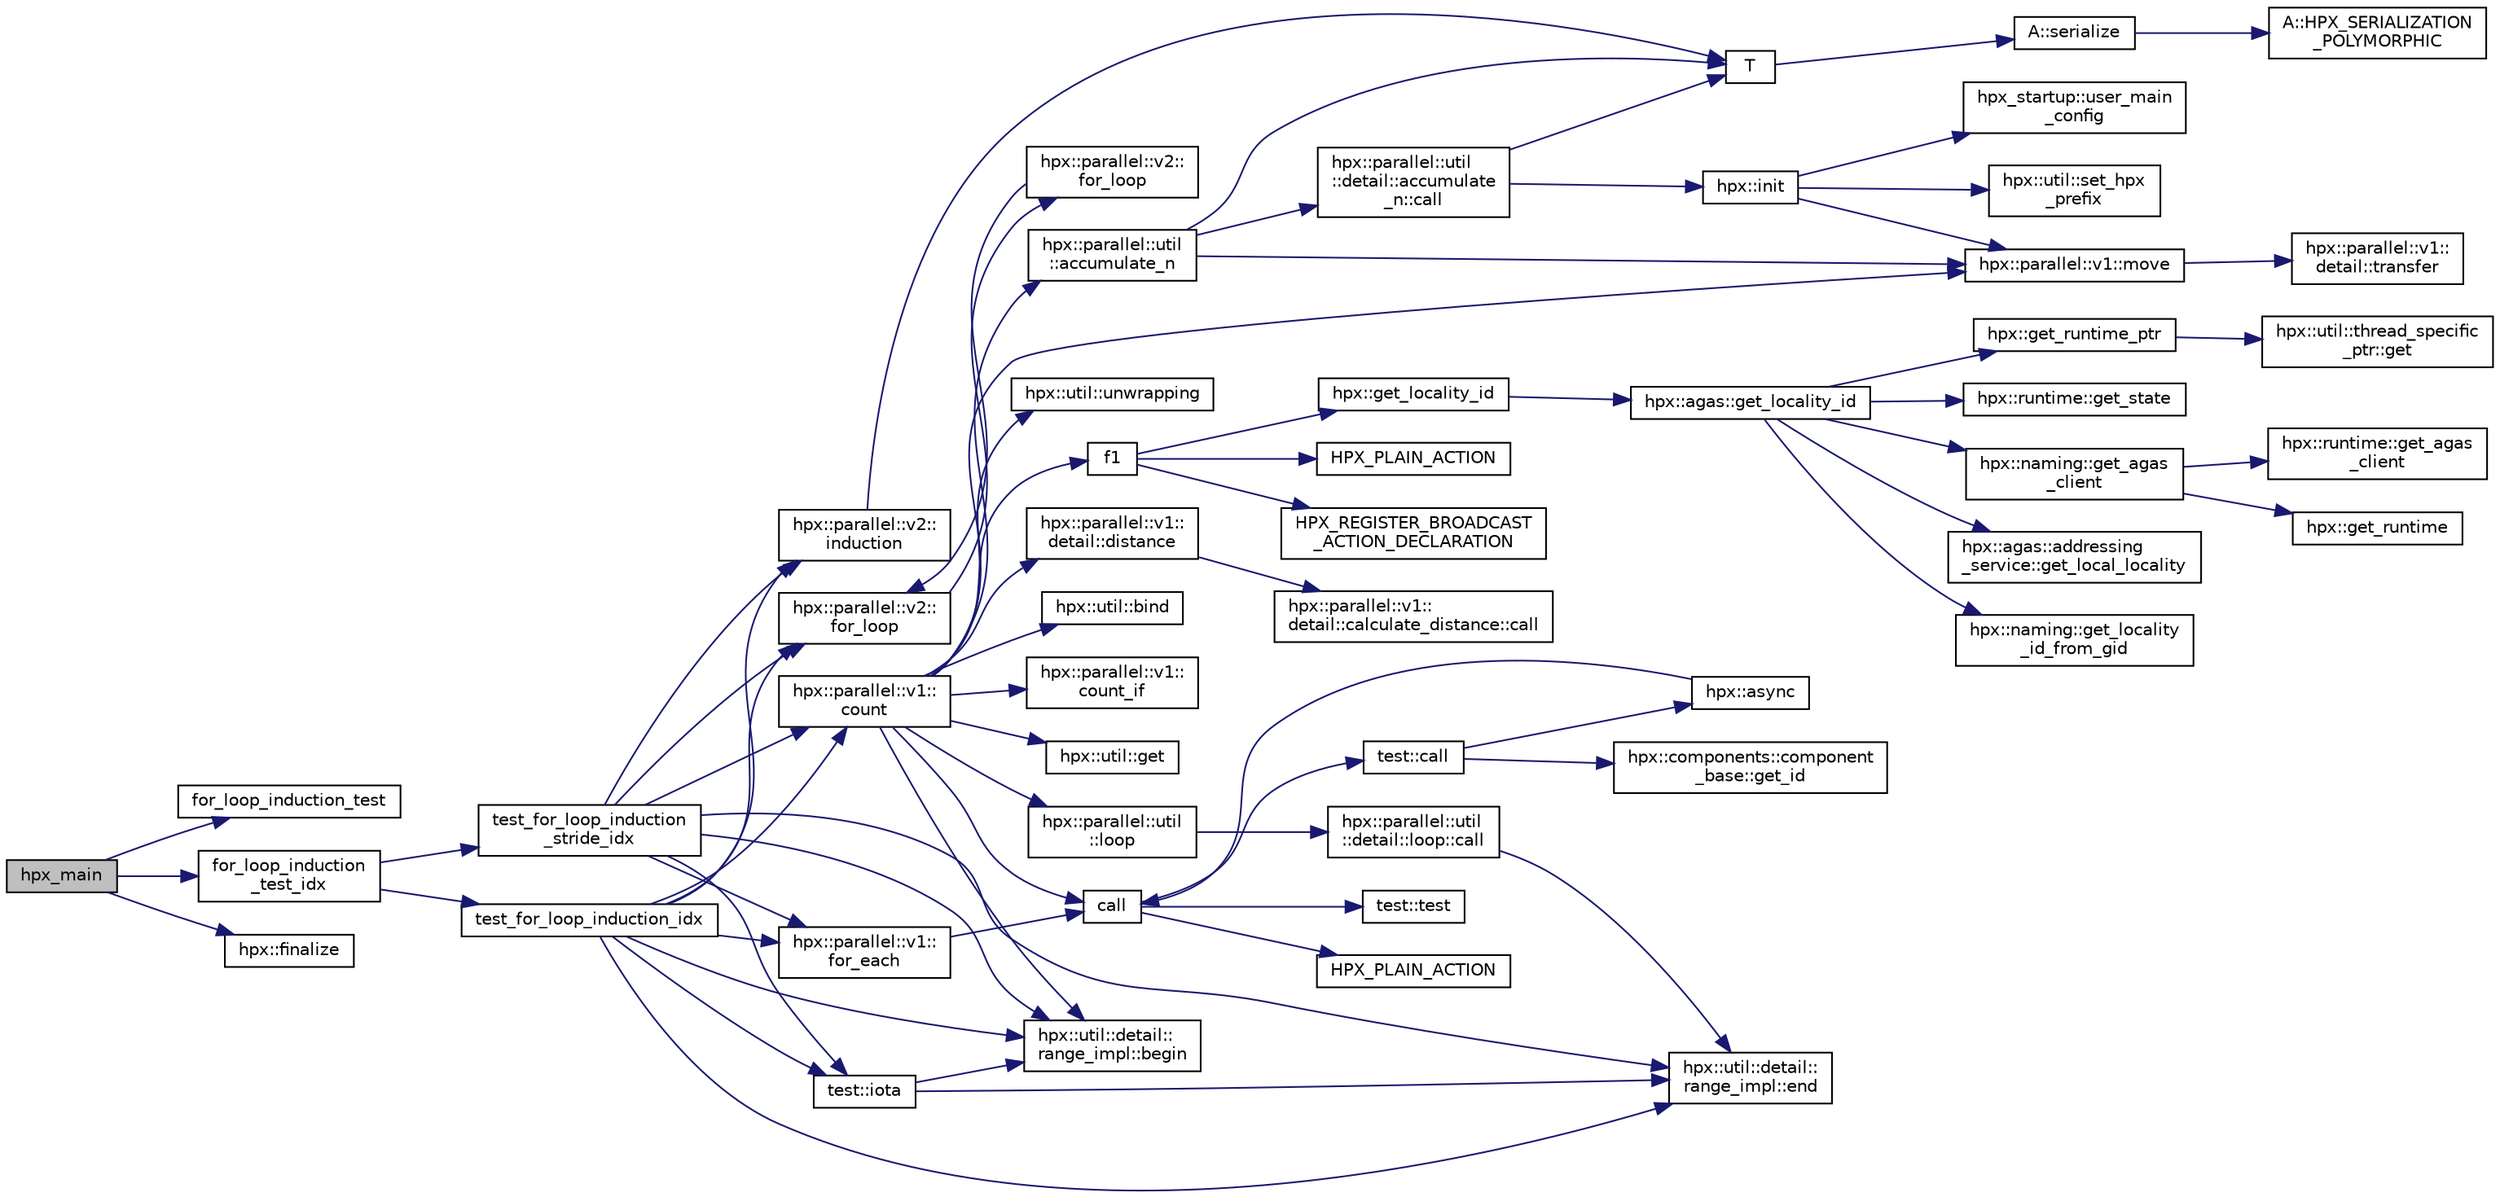 digraph "hpx_main"
{
  edge [fontname="Helvetica",fontsize="10",labelfontname="Helvetica",labelfontsize="10"];
  node [fontname="Helvetica",fontsize="10",shape=record];
  rankdir="LR";
  Node53 [label="hpx_main",height=0.2,width=0.4,color="black", fillcolor="grey75", style="filled", fontcolor="black"];
  Node53 -> Node54 [color="midnightblue",fontsize="10",style="solid",fontname="Helvetica"];
  Node54 [label="for_loop_induction_test",height=0.2,width=0.4,color="black", fillcolor="white", style="filled",URL="$dc/d69/for__loop__induction_8cpp.html#a90a679269043e79d94242a49ba8ccfba"];
  Node53 -> Node55 [color="midnightblue",fontsize="10",style="solid",fontname="Helvetica"];
  Node55 [label="for_loop_induction\l_test_idx",height=0.2,width=0.4,color="black", fillcolor="white", style="filled",URL="$dc/d69/for__loop__induction_8cpp.html#a68da6a80446d9f2f84dc643f86fb3468"];
  Node55 -> Node56 [color="midnightblue",fontsize="10",style="solid",fontname="Helvetica"];
  Node56 [label="test_for_loop_induction_idx",height=0.2,width=0.4,color="black", fillcolor="white", style="filled",URL="$dc/d69/for__loop__induction_8cpp.html#a6887265b3abec63b6903baff262990f7"];
  Node56 -> Node57 [color="midnightblue",fontsize="10",style="solid",fontname="Helvetica"];
  Node57 [label="test::iota",height=0.2,width=0.4,color="black", fillcolor="white", style="filled",URL="$df/d04/namespacetest.html#abdbbc37e6fb67287495e853a554c493a"];
  Node57 -> Node58 [color="midnightblue",fontsize="10",style="solid",fontname="Helvetica"];
  Node58 [label="hpx::util::detail::\lrange_impl::begin",height=0.2,width=0.4,color="black", fillcolor="white", style="filled",URL="$d4/d4a/namespacehpx_1_1util_1_1detail_1_1range__impl.html#a31e165df2b865cdd961f35ce938db41a"];
  Node57 -> Node59 [color="midnightblue",fontsize="10",style="solid",fontname="Helvetica"];
  Node59 [label="hpx::util::detail::\lrange_impl::end",height=0.2,width=0.4,color="black", fillcolor="white", style="filled",URL="$d4/d4a/namespacehpx_1_1util_1_1detail_1_1range__impl.html#afb2ea48b0902f52ee4d8b764807b4316"];
  Node56 -> Node58 [color="midnightblue",fontsize="10",style="solid",fontname="Helvetica"];
  Node56 -> Node59 [color="midnightblue",fontsize="10",style="solid",fontname="Helvetica"];
  Node56 -> Node60 [color="midnightblue",fontsize="10",style="solid",fontname="Helvetica"];
  Node60 [label="hpx::parallel::v2::\lfor_loop",height=0.2,width=0.4,color="black", fillcolor="white", style="filled",URL="$d2/d62/namespacehpx_1_1parallel_1_1v2.html#aefdad896f974b74bdb2d2d9a53a763ed"];
  Node60 -> Node61 [color="midnightblue",fontsize="10",style="solid",fontname="Helvetica"];
  Node61 [label="hpx::parallel::v2::\lfor_loop",height=0.2,width=0.4,color="black", fillcolor="white", style="filled",URL="$d2/d62/namespacehpx_1_1parallel_1_1v2.html#a6aa3a21df2f1261a197c13f1a0d27e99"];
  Node61 -> Node60 [color="midnightblue",fontsize="10",style="solid",fontname="Helvetica"];
  Node56 -> Node62 [color="midnightblue",fontsize="10",style="solid",fontname="Helvetica"];
  Node62 [label="hpx::parallel::v2::\linduction",height=0.2,width=0.4,color="black", fillcolor="white", style="filled",URL="$d2/d62/namespacehpx_1_1parallel_1_1v2.html#a3b525c6f4dbe1c3f97b7bf688e0c6af1"];
  Node62 -> Node63 [color="midnightblue",fontsize="10",style="solid",fontname="Helvetica"];
  Node63 [label="T",height=0.2,width=0.4,color="black", fillcolor="white", style="filled",URL="$db/d33/polymorphic__semiintrusive__template_8cpp.html#ad187658f9cb91c1312b39ae7e896f1ea"];
  Node63 -> Node64 [color="midnightblue",fontsize="10",style="solid",fontname="Helvetica"];
  Node64 [label="A::serialize",height=0.2,width=0.4,color="black", fillcolor="white", style="filled",URL="$d7/da0/struct_a.html#a5f5c287cf471e274ed9dda0da1592212"];
  Node64 -> Node65 [color="midnightblue",fontsize="10",style="solid",fontname="Helvetica"];
  Node65 [label="A::HPX_SERIALIZATION\l_POLYMORPHIC",height=0.2,width=0.4,color="black", fillcolor="white", style="filled",URL="$d7/da0/struct_a.html#ada978cc156cebbafddb1f3aa4c01918c"];
  Node56 -> Node66 [color="midnightblue",fontsize="10",style="solid",fontname="Helvetica"];
  Node66 [label="hpx::parallel::v1::\lcount",height=0.2,width=0.4,color="black", fillcolor="white", style="filled",URL="$db/db9/namespacehpx_1_1parallel_1_1v1.html#a19d058114a2bd44801aab4176b188e23"];
  Node66 -> Node67 [color="midnightblue",fontsize="10",style="solid",fontname="Helvetica"];
  Node67 [label="hpx::parallel::v1::\lcount_if",height=0.2,width=0.4,color="black", fillcolor="white", style="filled",URL="$db/db9/namespacehpx_1_1parallel_1_1v1.html#ad836ff017ec208c2d6388a9b47b05ce0"];
  Node66 -> Node68 [color="midnightblue",fontsize="10",style="solid",fontname="Helvetica"];
  Node68 [label="f1",height=0.2,width=0.4,color="black", fillcolor="white", style="filled",URL="$d8/d8b/broadcast_8cpp.html#a1751fbd41f2529b84514a9dbd767959a"];
  Node68 -> Node69 [color="midnightblue",fontsize="10",style="solid",fontname="Helvetica"];
  Node69 [label="hpx::get_locality_id",height=0.2,width=0.4,color="black", fillcolor="white", style="filled",URL="$d8/d83/namespacehpx.html#a158d7c54a657bb364c1704033010697b",tooltip="Return the number of the locality this function is being called from. "];
  Node69 -> Node70 [color="midnightblue",fontsize="10",style="solid",fontname="Helvetica"];
  Node70 [label="hpx::agas::get_locality_id",height=0.2,width=0.4,color="black", fillcolor="white", style="filled",URL="$dc/d54/namespacehpx_1_1agas.html#a491cc2ddecdf0f1a9129900caa6a4d3e"];
  Node70 -> Node71 [color="midnightblue",fontsize="10",style="solid",fontname="Helvetica"];
  Node71 [label="hpx::get_runtime_ptr",height=0.2,width=0.4,color="black", fillcolor="white", style="filled",URL="$d8/d83/namespacehpx.html#af29daf2bb3e01b4d6495a1742b6cce64"];
  Node71 -> Node72 [color="midnightblue",fontsize="10",style="solid",fontname="Helvetica"];
  Node72 [label="hpx::util::thread_specific\l_ptr::get",height=0.2,width=0.4,color="black", fillcolor="white", style="filled",URL="$d4/d4c/structhpx_1_1util_1_1thread__specific__ptr.html#a3b27d8520710478aa41d1f74206bdba9"];
  Node70 -> Node73 [color="midnightblue",fontsize="10",style="solid",fontname="Helvetica"];
  Node73 [label="hpx::runtime::get_state",height=0.2,width=0.4,color="black", fillcolor="white", style="filled",URL="$d0/d7b/classhpx_1_1runtime.html#ab405f80e060dac95d624520f38b0524c"];
  Node70 -> Node74 [color="midnightblue",fontsize="10",style="solid",fontname="Helvetica"];
  Node74 [label="hpx::naming::get_agas\l_client",height=0.2,width=0.4,color="black", fillcolor="white", style="filled",URL="$d4/dc9/namespacehpx_1_1naming.html#a0408fffd5d34b620712a801b0ae3b032"];
  Node74 -> Node75 [color="midnightblue",fontsize="10",style="solid",fontname="Helvetica"];
  Node75 [label="hpx::get_runtime",height=0.2,width=0.4,color="black", fillcolor="white", style="filled",URL="$d8/d83/namespacehpx.html#aef902cc6c7dd3b9fbadf34d1e850a070"];
  Node74 -> Node76 [color="midnightblue",fontsize="10",style="solid",fontname="Helvetica"];
  Node76 [label="hpx::runtime::get_agas\l_client",height=0.2,width=0.4,color="black", fillcolor="white", style="filled",URL="$d0/d7b/classhpx_1_1runtime.html#aeb5dddd30d6b9861669af8ad44d1a96a"];
  Node70 -> Node77 [color="midnightblue",fontsize="10",style="solid",fontname="Helvetica"];
  Node77 [label="hpx::agas::addressing\l_service::get_local_locality",height=0.2,width=0.4,color="black", fillcolor="white", style="filled",URL="$db/d58/structhpx_1_1agas_1_1addressing__service.html#ab52c19a37c2a7a006c6c15f90ad0539c"];
  Node70 -> Node78 [color="midnightblue",fontsize="10",style="solid",fontname="Helvetica"];
  Node78 [label="hpx::naming::get_locality\l_id_from_gid",height=0.2,width=0.4,color="black", fillcolor="white", style="filled",URL="$d4/dc9/namespacehpx_1_1naming.html#a7fd43037784560bd04fda9b49e33529f"];
  Node68 -> Node79 [color="midnightblue",fontsize="10",style="solid",fontname="Helvetica"];
  Node79 [label="HPX_PLAIN_ACTION",height=0.2,width=0.4,color="black", fillcolor="white", style="filled",URL="$d8/d8b/broadcast_8cpp.html#a19685a0394ce6a99351f7a679f6eeefc"];
  Node68 -> Node80 [color="midnightblue",fontsize="10",style="solid",fontname="Helvetica"];
  Node80 [label="HPX_REGISTER_BROADCAST\l_ACTION_DECLARATION",height=0.2,width=0.4,color="black", fillcolor="white", style="filled",URL="$d7/d38/addressing__service_8cpp.html#a573d764d9cb34eec46a4bdffcf07875f"];
  Node66 -> Node81 [color="midnightblue",fontsize="10",style="solid",fontname="Helvetica"];
  Node81 [label="hpx::parallel::util\l::loop",height=0.2,width=0.4,color="black", fillcolor="white", style="filled",URL="$df/dc6/namespacehpx_1_1parallel_1_1util.html#a3f434e00f42929aac85debb8c5782213"];
  Node81 -> Node82 [color="midnightblue",fontsize="10",style="solid",fontname="Helvetica"];
  Node82 [label="hpx::parallel::util\l::detail::loop::call",height=0.2,width=0.4,color="black", fillcolor="white", style="filled",URL="$da/d06/structhpx_1_1parallel_1_1util_1_1detail_1_1loop.html#a5c5e8dbda782f09cdb7bc2509e3bf09e"];
  Node82 -> Node59 [color="midnightblue",fontsize="10",style="solid",fontname="Helvetica"];
  Node66 -> Node83 [color="midnightblue",fontsize="10",style="solid",fontname="Helvetica"];
  Node83 [label="hpx::util::bind",height=0.2,width=0.4,color="black", fillcolor="white", style="filled",URL="$df/dad/namespacehpx_1_1util.html#ad844caedf82a0173d6909d910c3e48c6"];
  Node66 -> Node84 [color="midnightblue",fontsize="10",style="solid",fontname="Helvetica"];
  Node84 [label="hpx::parallel::v1::move",height=0.2,width=0.4,color="black", fillcolor="white", style="filled",URL="$db/db9/namespacehpx_1_1parallel_1_1v1.html#aa7c4ede081ce786c9d1eb1adff495cfc"];
  Node84 -> Node85 [color="midnightblue",fontsize="10",style="solid",fontname="Helvetica"];
  Node85 [label="hpx::parallel::v1::\ldetail::transfer",height=0.2,width=0.4,color="black", fillcolor="white", style="filled",URL="$d2/ddd/namespacehpx_1_1parallel_1_1v1_1_1detail.html#ab1b56a05e1885ca7cc7ffa1804dd2f3c"];
  Node66 -> Node86 [color="midnightblue",fontsize="10",style="solid",fontname="Helvetica"];
  Node86 [label="hpx::util::get",height=0.2,width=0.4,color="black", fillcolor="white", style="filled",URL="$df/dad/namespacehpx_1_1util.html#a5cbd3c41f03f4d4acaedaa4777e3cc02"];
  Node66 -> Node87 [color="midnightblue",fontsize="10",style="solid",fontname="Helvetica"];
  Node87 [label="call",height=0.2,width=0.4,color="black", fillcolor="white", style="filled",URL="$d2/d67/promise__1620_8cpp.html#a58357f0b82bc761e1d0b9091ed563a70"];
  Node87 -> Node88 [color="midnightblue",fontsize="10",style="solid",fontname="Helvetica"];
  Node88 [label="test::test",height=0.2,width=0.4,color="black", fillcolor="white", style="filled",URL="$d8/d89/structtest.html#ab42d5ece712d716b04cb3f686f297a26"];
  Node87 -> Node89 [color="midnightblue",fontsize="10",style="solid",fontname="Helvetica"];
  Node89 [label="HPX_PLAIN_ACTION",height=0.2,width=0.4,color="black", fillcolor="white", style="filled",URL="$d2/d67/promise__1620_8cpp.html#ab96aab827a4b1fcaf66cfe0ba83fef23"];
  Node87 -> Node90 [color="midnightblue",fontsize="10",style="solid",fontname="Helvetica"];
  Node90 [label="test::call",height=0.2,width=0.4,color="black", fillcolor="white", style="filled",URL="$d8/d89/structtest.html#aeb29e7ed6518b9426ccf1344c52620ae"];
  Node90 -> Node91 [color="midnightblue",fontsize="10",style="solid",fontname="Helvetica"];
  Node91 [label="hpx::async",height=0.2,width=0.4,color="black", fillcolor="white", style="filled",URL="$d8/d83/namespacehpx.html#acb7d8e37b73b823956ce144f9a57eaa4"];
  Node91 -> Node87 [color="midnightblue",fontsize="10",style="solid",fontname="Helvetica"];
  Node90 -> Node92 [color="midnightblue",fontsize="10",style="solid",fontname="Helvetica"];
  Node92 [label="hpx::components::component\l_base::get_id",height=0.2,width=0.4,color="black", fillcolor="white", style="filled",URL="$d2/de6/classhpx_1_1components_1_1component__base.html#a4c8fd93514039bdf01c48d66d82b19cd"];
  Node66 -> Node93 [color="midnightblue",fontsize="10",style="solid",fontname="Helvetica"];
  Node93 [label="hpx::parallel::v1::\ldetail::distance",height=0.2,width=0.4,color="black", fillcolor="white", style="filled",URL="$d2/ddd/namespacehpx_1_1parallel_1_1v1_1_1detail.html#a6bea3c6a5f470cad11f27ee6bab4a33f"];
  Node93 -> Node94 [color="midnightblue",fontsize="10",style="solid",fontname="Helvetica"];
  Node94 [label="hpx::parallel::v1::\ldetail::calculate_distance::call",height=0.2,width=0.4,color="black", fillcolor="white", style="filled",URL="$db/dfa/structhpx_1_1parallel_1_1v1_1_1detail_1_1calculate__distance.html#a950a6627830a7d019ac0e734b0a447bf"];
  Node66 -> Node95 [color="midnightblue",fontsize="10",style="solid",fontname="Helvetica"];
  Node95 [label="hpx::util::unwrapping",height=0.2,width=0.4,color="black", fillcolor="white", style="filled",URL="$df/dad/namespacehpx_1_1util.html#a7529d9ac687684c33403cdd1f9cef8e4"];
  Node66 -> Node96 [color="midnightblue",fontsize="10",style="solid",fontname="Helvetica"];
  Node96 [label="hpx::parallel::util\l::accumulate_n",height=0.2,width=0.4,color="black", fillcolor="white", style="filled",URL="$df/dc6/namespacehpx_1_1parallel_1_1util.html#af19f9a2722f97c2247ea5d0dbb5e2d25"];
  Node96 -> Node97 [color="midnightblue",fontsize="10",style="solid",fontname="Helvetica"];
  Node97 [label="hpx::parallel::util\l::detail::accumulate\l_n::call",height=0.2,width=0.4,color="black", fillcolor="white", style="filled",URL="$d8/d3b/structhpx_1_1parallel_1_1util_1_1detail_1_1accumulate__n.html#a765aceb8ab313fc92f7c4aaf70ccca8f"];
  Node97 -> Node98 [color="midnightblue",fontsize="10",style="solid",fontname="Helvetica"];
  Node98 [label="hpx::init",height=0.2,width=0.4,color="black", fillcolor="white", style="filled",URL="$d8/d83/namespacehpx.html#a3c694ea960b47c56b33351ba16e3d76b",tooltip="Main entry point for launching the HPX runtime system. "];
  Node98 -> Node99 [color="midnightblue",fontsize="10",style="solid",fontname="Helvetica"];
  Node99 [label="hpx::util::set_hpx\l_prefix",height=0.2,width=0.4,color="black", fillcolor="white", style="filled",URL="$df/dad/namespacehpx_1_1util.html#ae40a23c1ba0a48d9304dcf717a95793e"];
  Node98 -> Node100 [color="midnightblue",fontsize="10",style="solid",fontname="Helvetica"];
  Node100 [label="hpx_startup::user_main\l_config",height=0.2,width=0.4,color="black", fillcolor="white", style="filled",URL="$d3/dd2/namespacehpx__startup.html#aaac571d88bd3912a4225a23eb3261637"];
  Node98 -> Node84 [color="midnightblue",fontsize="10",style="solid",fontname="Helvetica"];
  Node97 -> Node63 [color="midnightblue",fontsize="10",style="solid",fontname="Helvetica"];
  Node96 -> Node84 [color="midnightblue",fontsize="10",style="solid",fontname="Helvetica"];
  Node96 -> Node63 [color="midnightblue",fontsize="10",style="solid",fontname="Helvetica"];
  Node66 -> Node58 [color="midnightblue",fontsize="10",style="solid",fontname="Helvetica"];
  Node56 -> Node101 [color="midnightblue",fontsize="10",style="solid",fontname="Helvetica"];
  Node101 [label="hpx::parallel::v1::\lfor_each",height=0.2,width=0.4,color="black", fillcolor="white", style="filled",URL="$db/db9/namespacehpx_1_1parallel_1_1v1.html#a7669848e3e4ff6cee42c8f645101970f"];
  Node101 -> Node87 [color="midnightblue",fontsize="10",style="solid",fontname="Helvetica"];
  Node55 -> Node102 [color="midnightblue",fontsize="10",style="solid",fontname="Helvetica"];
  Node102 [label="test_for_loop_induction\l_stride_idx",height=0.2,width=0.4,color="black", fillcolor="white", style="filled",URL="$dc/d69/for__loop__induction_8cpp.html#a4560434d8c14bf88370c6b352768ac0f"];
  Node102 -> Node57 [color="midnightblue",fontsize="10",style="solid",fontname="Helvetica"];
  Node102 -> Node58 [color="midnightblue",fontsize="10",style="solid",fontname="Helvetica"];
  Node102 -> Node59 [color="midnightblue",fontsize="10",style="solid",fontname="Helvetica"];
  Node102 -> Node60 [color="midnightblue",fontsize="10",style="solid",fontname="Helvetica"];
  Node102 -> Node62 [color="midnightblue",fontsize="10",style="solid",fontname="Helvetica"];
  Node102 -> Node66 [color="midnightblue",fontsize="10",style="solid",fontname="Helvetica"];
  Node102 -> Node101 [color="midnightblue",fontsize="10",style="solid",fontname="Helvetica"];
  Node53 -> Node103 [color="midnightblue",fontsize="10",style="solid",fontname="Helvetica"];
  Node103 [label="hpx::finalize",height=0.2,width=0.4,color="black", fillcolor="white", style="filled",URL="$d8/d83/namespacehpx.html#a8f5d18e423b3ad43e343d1571acd5f64",tooltip="Main function to gracefully terminate the HPX runtime system. "];
}
